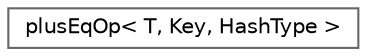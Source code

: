 digraph "Graphical Class Hierarchy"
{
 // LATEX_PDF_SIZE
  bgcolor="transparent";
  edge [fontname=Helvetica,fontsize=10,labelfontname=Helvetica,labelfontsize=10];
  node [fontname=Helvetica,fontsize=10,shape=box,height=0.2,width=0.4];
  rankdir="LR";
  Node0 [id="Node000000",label="plusEqOp\< T, Key, HashType \>",height=0.2,width=0.4,color="grey40", fillcolor="white", style="filled",URL="$structFoam_1_1HashTableOps_1_1plusEqOp.html",tooltip=" "];
}

